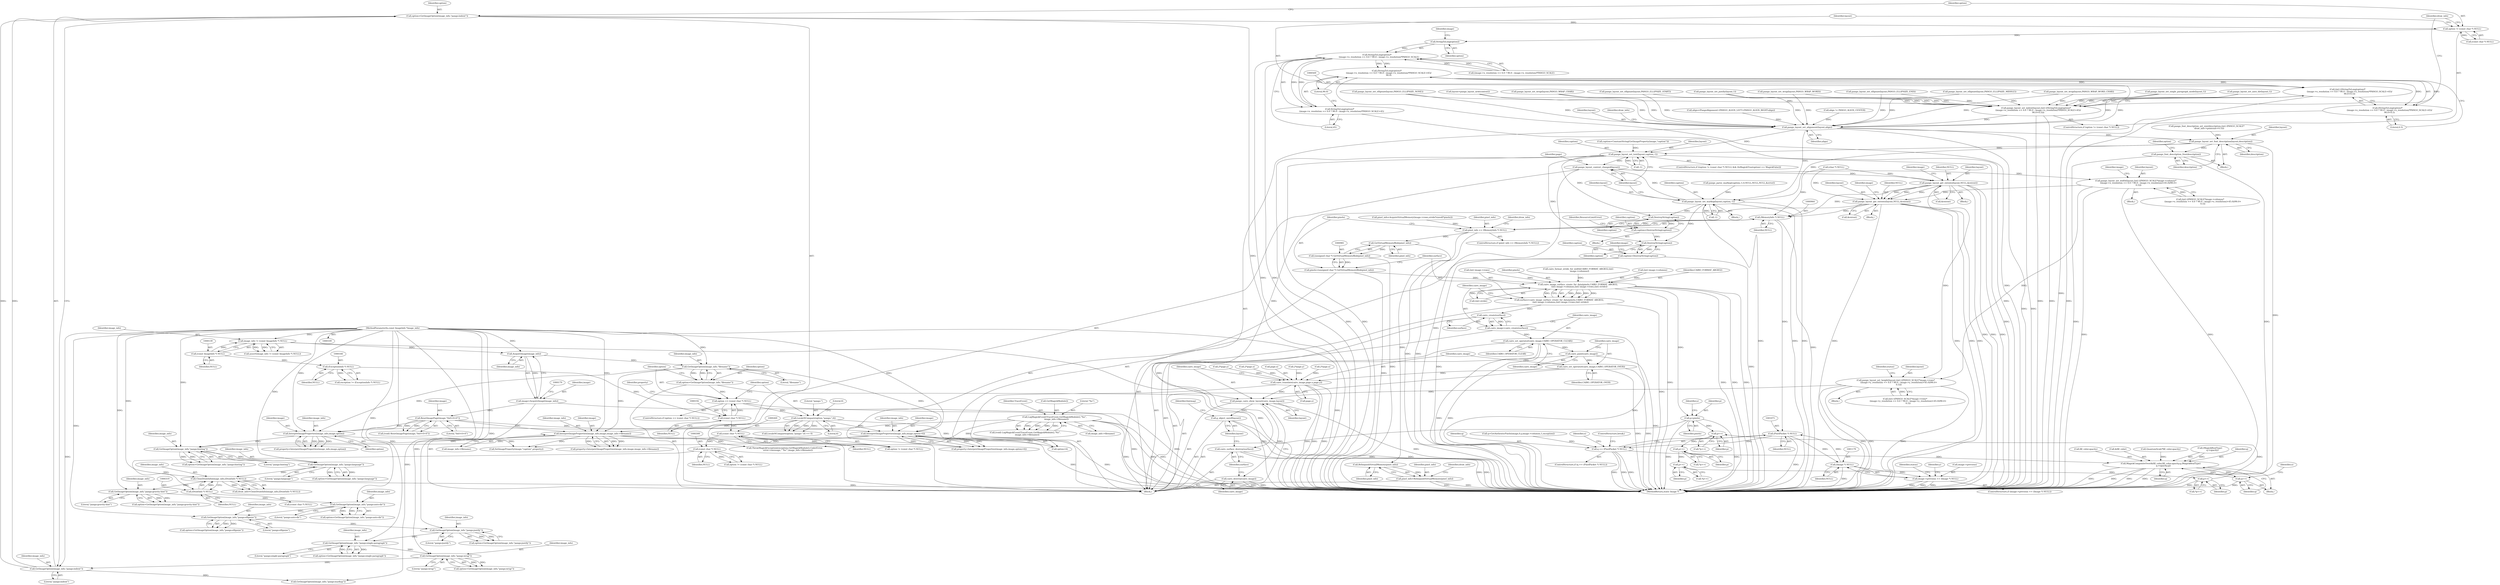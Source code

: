 digraph "0_ImageMagick_f6e9d0d9955e85bdd7540b251cd50d598dacc5e6_42@pointer" {
"1000555" [label="(Call,option=GetImageOption(image_info,\"pango:indent\"))"];
"1000557" [label="(Call,GetImageOption(image_info,\"pango:indent\"))"];
"1000518" [label="(Call,GetImageOption(image_info,\"pango:wrap\"))"];
"1000499" [label="(Call,GetImageOption(image_info,\"pango:single-paragraph\"))"];
"1000480" [label="(Call,GetImageOption(image_info,\"pango:justify\"))"];
"1000432" [label="(Call,GetImageOption(image_info,\"pango:ellipsize\"))"];
"1000418" [label="(Call,GetImageOption(image_info,\"pango:auto-dir\"))"];
"1000375" [label="(Call,GetImageOption(image_info,\"pango:gravity-hint\"))"];
"1000316" [label="(Call,CloneDrawInfo(image_info,(DrawInfo *) NULL))"];
"1000301" [label="(Call,GetImageOption(image_info,\"pango:language\"))"];
"1000262" [label="(Call,GetImageOption(image_info,\"pango:hinting\"))"];
"1000221" [label="(Call,InterpretImageProperties(image_info,image,option))"];
"1000185" [label="(Call,GetImageOption(image_info,\"filename\"))"];
"1000176" [label="(Call,AcquireImage(image_info))"];
"1000136" [label="(Call,image_info != (const ImageInfo *) NULL)"];
"1000110" [label="(MethodParameterIn,const ImageInfo *image_info)"];
"1000138" [label="(Call,(const ImageInfo *) NULL)"];
"1000180" [label="(Call,ResetImagePage(image,\"0x0+0+0\"))"];
"1000174" [label="(Call,image=AcquireImage(image_info))"];
"1000205" [label="(Call,LocaleNCompare(option,\"pango:\",6))"];
"1000189" [label="(Call,option == (const char *) NULL)"];
"1000183" [label="(Call,option=GetImageOption(image_info,\"filename\"))"];
"1000191" [label="(Call,(const char *) NULL)"];
"1000165" [label="(Call,(ExceptionInfo *) NULL)"];
"1000196" [label="(Call,InterpretImageProperties(image_info,image,image_info->filename))"];
"1000155" [label="(Call,LogMagickEvent(TraceEvent,GetMagickModule(),\"%s\",\n      image_info->filename))"];
"1000212" [label="(Call,InterpretImageProperties(image_info,image,option+6))"];
"1000318" [label="(Call,(DrawInfo *) NULL)"];
"1000307" [label="(Call,(const char *) NULL)"];
"1000268" [label="(Call,(const char *) NULL)"];
"1000561" [label="(Call,option != (const char *) NULL)"];
"1000574" [label="(Call,StringToLong(option))"];
"1000573" [label="(Call,StringToLong(option)*\n      (image->x_resolution == 0.0 ? 90.0 : image->x_resolution)*PANGO_SCALE)"];
"1000571" [label="(Call,(StringToLong(option)*\n      (image->x_resolution == 0.0 ? 90.0 : image->x_resolution)*PANGO_SCALE+45)/\n      90.0)"];
"1000568" [label="(Call,(int) ((StringToLong(option)*\n      (image->x_resolution == 0.0 ? 90.0 : image->x_resolution)*PANGO_SCALE+45)/\n      90.0+0.5))"];
"1000566" [label="(Call,pango_layout_set_indent(layout,(int) ((StringToLong(option)*\n      (image->x_resolution == 0.0 ? 90.0 : image->x_resolution)*PANGO_SCALE+45)/\n      90.0+0.5)))"];
"1000647" [label="(Call,pango_layout_set_alignment(layout,align))"];
"1000677" [label="(Call,pango_layout_set_font_description(layout,description))"];
"1000680" [label="(Call,pango_font_description_free(description))"];
"1000698" [label="(Call,pango_layout_set_text(layout,caption,-1))"];
"1000742" [label="(Call,pango_layout_context_changed(layout))"];
"1000777" [label="(Call,pango_layout_get_extents(layout,NULL,&extent))"];
"1000849" [label="(Call,pango_layout_get_extents(layout,NULL,&extent))"];
"1000963" [label="(Call,(MemoryInfo *) NULL)"];
"1000961" [label="(Call,pixel_info == (MemoryInfo *) NULL)"];
"1000982" [label="(Call,GetVirtualMemoryBlob(pixel_info))"];
"1000980" [label="(Call,(unsigned char *) GetVirtualMemoryBlob(pixel_info))"];
"1000978" [label="(Call,pixels=(unsigned char *) GetVirtualMemoryBlob(pixel_info))"];
"1000986" [label="(Call,cairo_image_surface_create_for_data(pixels,CAIRO_FORMAT_ARGB32,\n    (int) image->columns,(int) image->rows,(int) stride))"];
"1000984" [label="(Call,surface=cairo_image_surface_create_for_data(pixels,CAIRO_FORMAT_ARGB32,\n    (int) image->columns,(int) image->rows,(int) stride))"];
"1001004" [label="(Call,cairo_create(surface))"];
"1001002" [label="(Call,cairo_image=cairo_create(surface))"];
"1001006" [label="(Call,cairo_set_operator(cairo_image,CAIRO_OPERATOR_CLEAR))"];
"1001009" [label="(Call,cairo_paint(cairo_image))"];
"1001011" [label="(Call,cairo_set_operator(cairo_image,CAIRO_OPERATOR_OVER))"];
"1001014" [label="(Call,cairo_translate(cairo_image,page.x,page.y))"];
"1001022" [label="(Call,pango_cairo_show_layout(cairo_image,layout))"];
"1001025" [label="(Call,cairo_destroy(cairo_image))"];
"1001029" [label="(Call,g_object_unref(layout))"];
"1001027" [label="(Call,cairo_surface_destroy(surface))"];
"1001037" [label="(Call,p=pixels)"];
"1001095" [label="(Call,p++)"];
"1001103" [label="(Call,p++)"];
"1001111" [label="(Call,p++)"];
"1001121" [label="(Call,p++)"];
"1001200" [label="(Call,RelinquishVirtualMemory(pixel_info))"];
"1001198" [label="(Call,pixel_info=RelinquishVirtualMemory(pixel_info))"];
"1001070" [label="(Call,(PixelPacket *) NULL)"];
"1001068" [label="(Call,q == (PixelPacket *) NULL)"];
"1001151" [label="(Call,MagickCompositeOver(&fill_color,fill_color.opacity,q,(MagickRealType)\n        q->opacity,q))"];
"1001164" [label="(Call,q++)"];
"1001178" [label="(Call,(Image *) NULL)"];
"1001174" [label="(Call,image->previous == (Image *) NULL)"];
"1000888" [label="(Call,pango_layout_set_height(layout,(int) ((PANGO_SCALE*image->rows*\n         (image->y_resolution == 0.0 ? 90.0 : image->y_resolution)+45.0)/90.0+\n         0.5)))"];
"1000816" [label="(Call,pango_layout_set_width(layout,(int) ((PANGO_SCALE*image->columns*\n        (image->x_resolution == 0.0 ? 90.0 : image->x_resolution)+45.0)/90.0+\n        0.5)))"];
"1000973" [label="(Call,DestroyString(caption))"];
"1000971" [label="(Call,caption=DestroyString(caption))"];
"1001208" [label="(Call,DestroyString(caption))"];
"1001206" [label="(Call,caption=DestroyString(caption))"];
"1000737" [label="(Call,pango_layout_set_markup(layout,caption,-1))"];
"1000570" [label="(Call,(StringToLong(option)*\n      (image->x_resolution == 0.0 ? 90.0 : image->x_resolution)*PANGO_SCALE+45)/\n      90.0+0.5)"];
"1000572" [label="(Call,StringToLong(option)*\n      (image->x_resolution == 0.0 ? 90.0 : image->x_resolution)*PANGO_SCALE+45)"];
"1000481" [label="(Identifier,image_info)"];
"1000303" [label="(Literal,\"pango:language\")"];
"1001042" [label="(Identifier,y)"];
"1000513" [label="(Call,pango_layout_set_single_paragraph_mode(layout,1))"];
"1001151" [label="(Call,MagickCompositeOver(&fill_color,fill_color.opacity,q,(MagickRealType)\n        q->opacity,q))"];
"1000679" [label="(Identifier,description)"];
"1000986" [label="(Call,cairo_image_surface_create_for_data(pixels,CAIRO_FORMAT_ARGB32,\n    (int) image->columns,(int) image->rows,(int) stride))"];
"1000219" [label="(Call,property=InterpretImageProperties(image_info,image,option))"];
"1000195" [label="(Identifier,property)"];
"1000978" [label="(Call,pixels=(unsigned char *) GetVirtualMemoryBlob(pixel_info))"];
"1000305" [label="(Call,option != (const char *) NULL)"];
"1000988" [label="(Identifier,CAIRO_FORMAT_ARGB32)"];
"1001011" [label="(Call,cairo_set_operator(cairo_image,CAIRO_OPERATOR_OVER))"];
"1000653" [label="(Identifier,draw_info)"];
"1000420" [label="(Literal,\"pango:auto-dir\")"];
"1000811" [label="(Call,2*page.x)"];
"1001201" [label="(Identifier,pixel_info)"];
"1000191" [label="(Call,(const char *) NULL)"];
"1000433" [label="(Identifier,image_info)"];
"1000816" [label="(Call,pango_layout_set_width(layout,(int) ((PANGO_SCALE*image->columns*\n        (image->x_resolution == 0.0 ? 90.0 : image->x_resolution)+45.0)/90.0+\n        0.5)))"];
"1001206" [label="(Call,caption=DestroyString(caption))"];
"1000759" [label="(Call,(char *) NULL)"];
"1000971" [label="(Call,caption=DestroyString(caption))"];
"1000448" [label="(Call,pango_layout_set_ellipsize(layout,PANGO_ELLIPSIZE_END))"];
"1001052" [label="(Identifier,y)"];
"1000222" [label="(Identifier,image_info)"];
"1000960" [label="(ControlStructure,if (pixel_info == (MemoryInfo *) NULL))"];
"1000432" [label="(Call,GetImageOption(image_info,\"pango:ellipsize\"))"];
"1000187" [label="(Literal,\"filename\")"];
"1000466" [label="(Call,pango_layout_set_ellipsize(layout,PANGO_ELLIPSIZE_NONE))"];
"1000572" [label="(Call,StringToLong(option)*\n      (image->x_resolution == 0.0 ? 90.0 : image->x_resolution)*PANGO_SCALE+45)"];
"1001004" [label="(Call,cairo_create(surface))"];
"1000976" [label="(Identifier,ResourceLimitError)"];
"1001068" [label="(Call,q == (PixelPacket *) NULL)"];
"1001070" [label="(Call,(PixelPacket *) NULL)"];
"1001076" [label="(Identifier,x)"];
"1000135" [label="(Call,assert(image_info != (const ImageInfo *) NULL))"];
"1000480" [label="(Call,GetImageOption(image_info,\"pango:justify\"))"];
"1000478" [label="(Call,option=GetImageOption(image_info,\"pango:justify\"))"];
"1000214" [label="(Identifier,image)"];
"1000457" [label="(Call,pango_layout_set_ellipsize(layout,PANGO_ELLIPSIZE_MIDDLE))"];
"1000784" [label="(Identifier,image)"];
"1000982" [label="(Call,GetVirtualMemoryBlob(pixel_info))"];
"1000980" [label="(Call,(unsigned char *) GetVirtualMemoryBlob(pixel_info))"];
"1000270" [label="(Identifier,NULL)"];
"1001200" [label="(Call,RelinquishVirtualMemory(pixel_info))"];
"1000974" [label="(Identifier,caption)"];
"1000713" [label="(Call,pango_parse_markup(caption,-1,0,NULL,NULL,NULL,&error))"];
"1000558" [label="(Identifier,image_info)"];
"1000155" [label="(Call,LogMagickEvent(TraceEvent,GetMagickModule(),\"%s\",\n      image_info->filename))"];
"1000588" [label="(Literal,45)"];
"1000776" [label="(Block,)"];
"1000845" [label="(Identifier,image)"];
"1000176" [label="(Call,AcquireImage(image_info))"];
"1000314" [label="(Call,draw_info=CloneDrawInfo(image_info,(DrawInfo *) NULL))"];
"1000190" [label="(Identifier,option)"];
"1000984" [label="(Call,surface=cairo_image_surface_create_for_data(pixels,CAIRO_FORMAT_ARGB32,\n    (int) image->columns,(int) image->rows,(int) stride))"];
"1001025" [label="(Call,cairo_destroy(cairo_image))"];
"1000738" [label="(Identifier,layout)"];
"1000746" [label="(Identifier,page)"];
"1000140" [label="(Identifier,NULL)"];
"1000658" [label="(Block,)"];
"1001213" [label="(MethodReturn,static Image *)"];
"1001008" [label="(Identifier,CAIRO_OPERATOR_CLEAR)"];
"1000638" [label="(Call,align=(PangoAlignment) (PANGO_ALIGN_LEFT+PANGO_ALIGN_RIGHT-align))"];
"1000563" [label="(Call,(const char *) NULL)"];
"1000567" [label="(Identifier,layout)"];
"1000318" [label="(Call,(DrawInfo *) NULL)"];
"1000883" [label="(Call,2*page.y)"];
"1001207" [label="(Identifier,caption)"];
"1000962" [label="(Identifier,pixel_info)"];
"1000268" [label="(Call,(const char *) NULL)"];
"1000377" [label="(Literal,\"pango:gravity-hint\")"];
"1000593" [label="(Identifier,draw_info)"];
"1000534" [label="(Call,pango_layout_set_wrap(layout,PANGO_WRAP_CHAR))"];
"1000516" [label="(Call,option=GetImageOption(image_info,\"pango:wrap\"))"];
"1001180" [label="(Identifier,NULL)"];
"1000189" [label="(Call,option == (const char *) NULL)"];
"1000307" [label="(Call,(const char *) NULL)"];
"1000850" [label="(Identifier,layout)"];
"1000494" [label="(Call,pango_layout_set_justify(layout,1))"];
"1000994" [label="(Call,(int) image->rows)"];
"1001010" [label="(Identifier,cairo_image)"];
"1001030" [label="(Identifier,layout)"];
"1000687" [label="(ControlStructure,if ((option != (const char *) NULL) && (IsMagickTrue(option) == MagickFalse)))"];
"1000518" [label="(Call,GetImageOption(image_info,\"pango:wrap\"))"];
"1000419" [label="(Identifier,image_info)"];
"1000678" [label="(Identifier,layout)"];
"1000427" [label="(Call,pango_layout_set_auto_dir(layout,1))"];
"1000852" [label="(Call,&extent)"];
"1000198" [label="(Identifier,image)"];
"1001013" [label="(Identifier,CAIRO_OPERATOR_OVER)"];
"1000968" [label="(Identifier,draw_info)"];
"1000186" [label="(Identifier,image_info)"];
"1000197" [label="(Identifier,image_info)"];
"1000698" [label="(Call,pango_layout_set_text(layout,caption,-1))"];
"1001094" [label="(Call,*p++)"];
"1001175" [label="(Call,image->previous)"];
"1001002" [label="(Call,cairo_image=cairo_create(surface))"];
"1001073" [label="(ControlStructure,break;)"];
"1000561" [label="(Call,option != (const char *) NULL)"];
"1000182" [label="(Literal,\"0x0+0+0\")"];
"1000224" [label="(Identifier,option)"];
"1000156" [label="(Identifier,TraceEvent)"];
"1001026" [label="(Identifier,cairo_image)"];
"1000180" [label="(Call,ResetImagePage(image,\"0x0+0+0\"))"];
"1000573" [label="(Call,StringToLong(option)*\n      (image->x_resolution == 0.0 ? 90.0 : image->x_resolution)*PANGO_SCALE)"];
"1000316" [label="(Call,CloneDrawInfo(image_info,(DrawInfo *) NULL))"];
"1000212" [label="(Call,InterpretImageProperties(image_info,image,option+6))"];
"1000165" [label="(Call,(ExceptionInfo *) NULL)"];
"1000260" [label="(Call,option=GetImageOption(image_info,\"pango:hinting\"))"];
"1000737" [label="(Call,pango_layout_set_markup(layout,caption,-1))"];
"1001152" [label="(Call,&fill_color)"];
"1001037" [label="(Call,p=pixels)"];
"1000699" [label="(Identifier,layout)"];
"1000562" [label="(Identifier,option)"];
"1000416" [label="(Call,option=GetImageOption(image_info,\"pango:auto-dir\"))"];
"1000965" [label="(Identifier,NULL)"];
"1001005" [label="(Identifier,surface)"];
"1001203" [label="(Identifier,draw_info)"];
"1001087" [label="(Block,)"];
"1000194" [label="(Call,property=InterpretImageProperties(image_info,image,image_info->filename))"];
"1001029" [label="(Call,g_object_unref(layout))"];
"1001173" [label="(ControlStructure,if (image->previous == (Image *) NULL))"];
"1000430" [label="(Call,option=GetImageOption(image_info,\"pango:ellipsize\"))"];
"1000215" [label="(Call,option+6)"];
"1000575" [label="(Identifier,option)"];
"1000987" [label="(Identifier,pixels)"];
"1000543" [label="(Call,pango_layout_set_wrap(layout,PANGO_WRAP_WORD))"];
"1000999" [label="(Call,(int) stride)"];
"1001015" [label="(Identifier,cairo_image)"];
"1000559" [label="(Literal,\"pango:indent\")"];
"1000779" [label="(Identifier,NULL)"];
"1000137" [label="(Identifier,image_info)"];
"1000159" [label="(Call,image_info->filename)"];
"1000590" [label="(Literal,0.5)"];
"1000630" [label="(Call,align != PANGO_ALIGN_CENTER)"];
"1000684" [label="(Call,GetImageOption(image_info,\"pango:markup\"))"];
"1000849" [label="(Call,pango_layout_get_extents(layout,NULL,&extent))"];
"1000649" [label="(Identifier,align)"];
"1001014" [label="(Call,cairo_translate(cairo_image,page.x,page.y))"];
"1001096" [label="(Identifier,p)"];
"1000890" [label="(Call,(int) ((PANGO_SCALE*image->rows*\n         (image->y_resolution == 0.0 ? 90.0 : image->y_resolution)+45.0)/90.0+\n         0.5))"];
"1000412" [label="(Call,layout=pango_layout_new(context))"];
"1001016" [label="(Call,page.x)"];
"1000175" [label="(Identifier,image)"];
"1000872" [label="(Call,2*page.y)"];
"1000680" [label="(Call,pango_font_description_free(description))"];
"1001127" [label="(Call,QuantumScale*fill_color.opacity)"];
"1000817" [label="(Identifier,layout)"];
"1000818" [label="(Call,(int) ((PANGO_SCALE*image->columns*\n        (image->x_resolution == 0.0 ? 90.0 : image->x_resolution)+45.0)/90.0+\n        0.5))"];
"1000381" [label="(Call,(const char *) NULL)"];
"1000262" [label="(Call,GetImageOption(image_info,\"pango:hinting\"))"];
"1000973" [label="(Call,DestroyString(caption))"];
"1001121" [label="(Call,p++)"];
"1000177" [label="(Identifier,image_info)"];
"1000205" [label="(Call,LocaleNCompare(option,\"pango:\",6))"];
"1000647" [label="(Call,pango_layout_set_alignment(layout,align))"];
"1000302" [label="(Identifier,image_info)"];
"1000320" [label="(Identifier,NULL)"];
"1000726" [label="(Call,ThrowMagickException(exception,GetMagickModule(),CoderError,\n          error->message,\"`%s'\",image_info->filename))"];
"1000700" [label="(Identifier,caption)"];
"1001007" [label="(Identifier,cairo_image)"];
"1000556" [label="(Identifier,option)"];
"1001212" [label="(Identifier,image)"];
"1000157" [label="(Call,GetMagickModule())"];
"1000856" [label="(Identifier,image)"];
"1000778" [label="(Identifier,layout)"];
"1000942" [label="(Call,cairo_format_stride_for_width(CAIRO_FORMAT_ARGB32,(int)\n    image->columns))"];
"1001111" [label="(Call,p++)"];
"1000568" [label="(Call,(int) ((StringToLong(option)*\n      (image->x_resolution == 0.0 ? 90.0 : image->x_resolution)*PANGO_SCALE+45)/\n      90.0+0.5))"];
"1000806" [label="(Block,)"];
"1000888" [label="(Call,pango_layout_set_height(layout,(int) ((PANGO_SCALE*image->rows*\n         (image->y_resolution == 0.0 ? 90.0 : image->y_resolution)+45.0)/90.0+\n         0.5)))"];
"1001122" [label="(Identifier,p)"];
"1000227" [label="(Call,SetImageProperty(image,\"caption\",property))"];
"1001072" [label="(Identifier,NULL)"];
"1000209" [label="(Literal,0)"];
"1000196" [label="(Call,InterpretImageProperties(image_info,image,image_info->filename))"];
"1000497" [label="(Call,option=GetImageOption(image_info,\"pango:single-paragraph\"))"];
"1000204" [label="(Call,LocaleNCompare(option,\"pango:\",6) == 0)"];
"1000520" [label="(Literal,\"pango:wrap\")"];
"1000174" [label="(Call,image=AcquireImage(image_info))"];
"1001019" [label="(Call,page.y)"];
"1000983" [label="(Identifier,pixel_info)"];
"1000206" [label="(Identifier,option)"];
"1001120" [label="(Call,*p++)"];
"1000780" [label="(Call,&extent)"];
"1001209" [label="(Identifier,caption)"];
"1000375" [label="(Call,GetImageOption(image_info,\"pango:gravity-hint\"))"];
"1001104" [label="(Identifier,p)"];
"1000188" [label="(ControlStructure,if (option == (const char *) NULL))"];
"1000777" [label="(Call,pango_layout_get_extents(layout,NULL,&extent))"];
"1000743" [label="(Identifier,layout)"];
"1000184" [label="(Identifier,option)"];
"1001009" [label="(Call,cairo_paint(cairo_image))"];
"1000110" [label="(MethodParameterIn,const ImageInfo *image_info)"];
"1000989" [label="(Call,(int) image->columns)"];
"1000501" [label="(Literal,\"pango:single-paragraph\")"];
"1001012" [label="(Identifier,cairo_image)"];
"1000167" [label="(Identifier,NULL)"];
"1000800" [label="(Call,2*page.x)"];
"1001032" [label="(Identifier,fontmap)"];
"1000555" [label="(Call,option=GetImageOption(image_info,\"pango:indent\"))"];
"1000979" [label="(Identifier,pixels)"];
"1000961" [label="(Call,pixel_info == (MemoryInfo *) NULL)"];
"1001165" [label="(Identifier,q)"];
"1001183" [label="(Identifier,status)"];
"1001158" [label="(Call,(MagickRealType)\n        q->opacity)"];
"1000223" [label="(Identifier,image)"];
"1000878" [label="(Block,)"];
"1000158" [label="(Literal,\"%s\")"];
"1000985" [label="(Identifier,surface)"];
"1001069" [label="(Identifier,q)"];
"1000210" [label="(Call,property=InterpretImageProperties(image_info,image,option+6))"];
"1000434" [label="(Literal,\"pango:ellipsize\")"];
"1000571" [label="(Call,(StringToLong(option)*\n      (image->x_resolution == 0.0 ? 90.0 : image->x_resolution)*PANGO_SCALE+45)/\n      90.0)"];
"1000235" [label="(Call,caption=ConstantString(GetImageProperty(image,\"caption\")))"];
"1000566" [label="(Call,pango_layout_set_indent(layout,(int) ((StringToLong(option)*\n      (image->x_resolution == 0.0 ? 90.0 : image->x_resolution)*PANGO_SCALE+45)/\n      90.0+0.5)))"];
"1001095" [label="(Call,p++)"];
"1000966" [label="(Block,)"];
"1000740" [label="(Call,-1)"];
"1000199" [label="(Call,image_info->filename)"];
"1001023" [label="(Identifier,cairo_image)"];
"1001067" [label="(ControlStructure,if (q == (PixelPacket *) NULL))"];
"1000373" [label="(Call,option=GetImageOption(image_info,\"pango:gravity-hint\"))"];
"1000309" [label="(Identifier,NULL)"];
"1000570" [label="(Call,(StringToLong(option)*\n      (image->x_resolution == 0.0 ? 90.0 : image->x_resolution)*PANGO_SCALE+45)/\n      90.0+0.5)"];
"1000589" [label="(Literal,90.0)"];
"1001163" [label="(Identifier,q)"];
"1001006" [label="(Call,cairo_set_operator(cairo_image,CAIRO_OPERATOR_CLEAR))"];
"1000580" [label="(Identifier,image)"];
"1001102" [label="(Call,*p++)"];
"1001003" [label="(Identifier,cairo_image)"];
"1000557" [label="(Call,GetImageOption(image_info,\"pango:indent\"))"];
"1001164" [label="(Call,q++)"];
"1001174" [label="(Call,image->previous == (Image *) NULL)"];
"1000418" [label="(Call,GetImageOption(image_info,\"pango:auto-dir\"))"];
"1001056" [label="(Call,q=GetAuthenticPixels(image,0,y,image->columns,1,exception))"];
"1000475" [label="(Call,pango_layout_set_ellipsize(layout,PANGO_ELLIPSIZE_START))"];
"1000112" [label="(Block,)"];
"1000263" [label="(Identifier,image_info)"];
"1000178" [label="(Call,(void) ResetImagePage(image,\"0x0+0+0\"))"];
"1000376" [label="(Identifier,image_info)"];
"1000519" [label="(Identifier,image_info)"];
"1001157" [label="(Identifier,q)"];
"1000207" [label="(Literal,\"pango:\")"];
"1001110" [label="(Call,*p++)"];
"1000299" [label="(Call,option=GetImageOption(image_info,\"pango:language\"))"];
"1000136" [label="(Call,image_info != (const ImageInfo *) NULL)"];
"1000163" [label="(Call,exception != (ExceptionInfo *) NULL)"];
"1000739" [label="(Identifier,caption)"];
"1001208" [label="(Call,DestroyString(caption))"];
"1000266" [label="(Call,option != (const char *) NULL)"];
"1001086" [label="(Identifier,x)"];
"1000317" [label="(Identifier,image_info)"];
"1001199" [label="(Identifier,pixel_info)"];
"1000560" [label="(ControlStructure,if (option != (const char *) NULL))"];
"1000677" [label="(Call,pango_layout_set_font_description(layout,description))"];
"1000221" [label="(Call,InterpretImageProperties(image_info,image,option))"];
"1000208" [label="(Literal,6)"];
"1000153" [label="(Call,(void) LogMagickEvent(TraceEvent,GetMagickModule(),\"%s\",\n      image_info->filename))"];
"1000500" [label="(Identifier,image_info)"];
"1000552" [label="(Call,pango_layout_set_wrap(layout,PANGO_WRAP_WORD_CHAR))"];
"1000681" [label="(Identifier,description)"];
"1000949" [label="(Call,pixel_info=AcquireVirtualMemory(image->rows,stride*sizeof(*pixels)))"];
"1000848" [label="(Block,)"];
"1000301" [label="(Call,GetImageOption(image_info,\"pango:language\"))"];
"1000574" [label="(Call,StringToLong(option))"];
"1000704" [label="(Block,)"];
"1001022" [label="(Call,pango_cairo_show_layout(cairo_image,layout))"];
"1000972" [label="(Identifier,caption)"];
"1000183" [label="(Call,option=GetImageOption(image_info,\"filename\"))"];
"1000648" [label="(Identifier,layout)"];
"1001154" [label="(Call,fill_color.opacity)"];
"1001178" [label="(Call,(Image *) NULL)"];
"1000889" [label="(Identifier,layout)"];
"1000683" [label="(Identifier,option)"];
"1000213" [label="(Identifier,image_info)"];
"1000181" [label="(Identifier,image)"];
"1000666" [label="(Call,pango_font_description_set_size(description,(int) (PANGO_SCALE*\n        draw_info->pointsize+0.5)))"];
"1000742" [label="(Call,pango_layout_context_changed(layout))"];
"1001028" [label="(Identifier,surface)"];
"1001198" [label="(Call,pixel_info=RelinquishVirtualMemory(pixel_info))"];
"1000851" [label="(Identifier,NULL)"];
"1001112" [label="(Identifier,p)"];
"1000482" [label="(Literal,\"pango:justify\")"];
"1000185" [label="(Call,GetImageOption(image_info,\"filename\"))"];
"1000701" [label="(Call,-1)"];
"1001038" [label="(Identifier,p)"];
"1000264" [label="(Literal,\"pango:hinting\")"];
"1000138" [label="(Call,(const ImageInfo *) NULL)"];
"1001039" [label="(Identifier,pixels)"];
"1000915" [label="(Identifier,status)"];
"1001024" [label="(Identifier,layout)"];
"1000576" [label="(Call,(image->x_resolution == 0.0 ? 90.0 : image->x_resolution)*PANGO_SCALE)"];
"1000499" [label="(Call,GetImageOption(image_info,\"pango:single-paragraph\"))"];
"1001103" [label="(Call,p++)"];
"1000963" [label="(Call,(MemoryInfo *) NULL)"];
"1001027" [label="(Call,cairo_surface_destroy(surface))"];
"1000193" [label="(Identifier,NULL)"];
"1000555" -> "1000112"  [label="AST: "];
"1000555" -> "1000557"  [label="CFG: "];
"1000556" -> "1000555"  [label="AST: "];
"1000557" -> "1000555"  [label="AST: "];
"1000562" -> "1000555"  [label="CFG: "];
"1000555" -> "1001213"  [label="DDG: "];
"1000557" -> "1000555"  [label="DDG: "];
"1000557" -> "1000555"  [label="DDG: "];
"1000555" -> "1000561"  [label="DDG: "];
"1000557" -> "1000559"  [label="CFG: "];
"1000558" -> "1000557"  [label="AST: "];
"1000559" -> "1000557"  [label="AST: "];
"1000518" -> "1000557"  [label="DDG: "];
"1000110" -> "1000557"  [label="DDG: "];
"1000557" -> "1000684"  [label="DDG: "];
"1000518" -> "1000516"  [label="AST: "];
"1000518" -> "1000520"  [label="CFG: "];
"1000519" -> "1000518"  [label="AST: "];
"1000520" -> "1000518"  [label="AST: "];
"1000516" -> "1000518"  [label="CFG: "];
"1000518" -> "1000516"  [label="DDG: "];
"1000518" -> "1000516"  [label="DDG: "];
"1000499" -> "1000518"  [label="DDG: "];
"1000110" -> "1000518"  [label="DDG: "];
"1000499" -> "1000497"  [label="AST: "];
"1000499" -> "1000501"  [label="CFG: "];
"1000500" -> "1000499"  [label="AST: "];
"1000501" -> "1000499"  [label="AST: "];
"1000497" -> "1000499"  [label="CFG: "];
"1000499" -> "1000497"  [label="DDG: "];
"1000499" -> "1000497"  [label="DDG: "];
"1000480" -> "1000499"  [label="DDG: "];
"1000110" -> "1000499"  [label="DDG: "];
"1000480" -> "1000478"  [label="AST: "];
"1000480" -> "1000482"  [label="CFG: "];
"1000481" -> "1000480"  [label="AST: "];
"1000482" -> "1000480"  [label="AST: "];
"1000478" -> "1000480"  [label="CFG: "];
"1000480" -> "1000478"  [label="DDG: "];
"1000480" -> "1000478"  [label="DDG: "];
"1000432" -> "1000480"  [label="DDG: "];
"1000110" -> "1000480"  [label="DDG: "];
"1000432" -> "1000430"  [label="AST: "];
"1000432" -> "1000434"  [label="CFG: "];
"1000433" -> "1000432"  [label="AST: "];
"1000434" -> "1000432"  [label="AST: "];
"1000430" -> "1000432"  [label="CFG: "];
"1000432" -> "1000430"  [label="DDG: "];
"1000432" -> "1000430"  [label="DDG: "];
"1000418" -> "1000432"  [label="DDG: "];
"1000110" -> "1000432"  [label="DDG: "];
"1000418" -> "1000416"  [label="AST: "];
"1000418" -> "1000420"  [label="CFG: "];
"1000419" -> "1000418"  [label="AST: "];
"1000420" -> "1000418"  [label="AST: "];
"1000416" -> "1000418"  [label="CFG: "];
"1000418" -> "1000416"  [label="DDG: "];
"1000418" -> "1000416"  [label="DDG: "];
"1000375" -> "1000418"  [label="DDG: "];
"1000110" -> "1000418"  [label="DDG: "];
"1000375" -> "1000373"  [label="AST: "];
"1000375" -> "1000377"  [label="CFG: "];
"1000376" -> "1000375"  [label="AST: "];
"1000377" -> "1000375"  [label="AST: "];
"1000373" -> "1000375"  [label="CFG: "];
"1000375" -> "1000373"  [label="DDG: "];
"1000375" -> "1000373"  [label="DDG: "];
"1000316" -> "1000375"  [label="DDG: "];
"1000110" -> "1000375"  [label="DDG: "];
"1000316" -> "1000314"  [label="AST: "];
"1000316" -> "1000318"  [label="CFG: "];
"1000317" -> "1000316"  [label="AST: "];
"1000318" -> "1000316"  [label="AST: "];
"1000314" -> "1000316"  [label="CFG: "];
"1000316" -> "1001213"  [label="DDG: "];
"1000316" -> "1000314"  [label="DDG: "];
"1000316" -> "1000314"  [label="DDG: "];
"1000301" -> "1000316"  [label="DDG: "];
"1000110" -> "1000316"  [label="DDG: "];
"1000318" -> "1000316"  [label="DDG: "];
"1000301" -> "1000299"  [label="AST: "];
"1000301" -> "1000303"  [label="CFG: "];
"1000302" -> "1000301"  [label="AST: "];
"1000303" -> "1000301"  [label="AST: "];
"1000299" -> "1000301"  [label="CFG: "];
"1000301" -> "1000299"  [label="DDG: "];
"1000301" -> "1000299"  [label="DDG: "];
"1000262" -> "1000301"  [label="DDG: "];
"1000110" -> "1000301"  [label="DDG: "];
"1000262" -> "1000260"  [label="AST: "];
"1000262" -> "1000264"  [label="CFG: "];
"1000263" -> "1000262"  [label="AST: "];
"1000264" -> "1000262"  [label="AST: "];
"1000260" -> "1000262"  [label="CFG: "];
"1000262" -> "1000260"  [label="DDG: "];
"1000262" -> "1000260"  [label="DDG: "];
"1000221" -> "1000262"  [label="DDG: "];
"1000196" -> "1000262"  [label="DDG: "];
"1000212" -> "1000262"  [label="DDG: "];
"1000110" -> "1000262"  [label="DDG: "];
"1000221" -> "1000219"  [label="AST: "];
"1000221" -> "1000224"  [label="CFG: "];
"1000222" -> "1000221"  [label="AST: "];
"1000223" -> "1000221"  [label="AST: "];
"1000224" -> "1000221"  [label="AST: "];
"1000219" -> "1000221"  [label="CFG: "];
"1000221" -> "1000219"  [label="DDG: "];
"1000221" -> "1000219"  [label="DDG: "];
"1000221" -> "1000219"  [label="DDG: "];
"1000185" -> "1000221"  [label="DDG: "];
"1000110" -> "1000221"  [label="DDG: "];
"1000180" -> "1000221"  [label="DDG: "];
"1000205" -> "1000221"  [label="DDG: "];
"1000221" -> "1000227"  [label="DDG: "];
"1000185" -> "1000183"  [label="AST: "];
"1000185" -> "1000187"  [label="CFG: "];
"1000186" -> "1000185"  [label="AST: "];
"1000187" -> "1000185"  [label="AST: "];
"1000183" -> "1000185"  [label="CFG: "];
"1000185" -> "1000183"  [label="DDG: "];
"1000185" -> "1000183"  [label="DDG: "];
"1000176" -> "1000185"  [label="DDG: "];
"1000110" -> "1000185"  [label="DDG: "];
"1000185" -> "1000196"  [label="DDG: "];
"1000185" -> "1000212"  [label="DDG: "];
"1000176" -> "1000174"  [label="AST: "];
"1000176" -> "1000177"  [label="CFG: "];
"1000177" -> "1000176"  [label="AST: "];
"1000174" -> "1000176"  [label="CFG: "];
"1000176" -> "1000174"  [label="DDG: "];
"1000136" -> "1000176"  [label="DDG: "];
"1000110" -> "1000176"  [label="DDG: "];
"1000136" -> "1000135"  [label="AST: "];
"1000136" -> "1000138"  [label="CFG: "];
"1000137" -> "1000136"  [label="AST: "];
"1000138" -> "1000136"  [label="AST: "];
"1000135" -> "1000136"  [label="CFG: "];
"1000136" -> "1001213"  [label="DDG: "];
"1000136" -> "1000135"  [label="DDG: "];
"1000136" -> "1000135"  [label="DDG: "];
"1000110" -> "1000136"  [label="DDG: "];
"1000138" -> "1000136"  [label="DDG: "];
"1000110" -> "1000109"  [label="AST: "];
"1000110" -> "1001213"  [label="DDG: "];
"1000110" -> "1000196"  [label="DDG: "];
"1000110" -> "1000212"  [label="DDG: "];
"1000110" -> "1000684"  [label="DDG: "];
"1000138" -> "1000140"  [label="CFG: "];
"1000139" -> "1000138"  [label="AST: "];
"1000140" -> "1000138"  [label="AST: "];
"1000138" -> "1000165"  [label="DDG: "];
"1000180" -> "1000178"  [label="AST: "];
"1000180" -> "1000182"  [label="CFG: "];
"1000181" -> "1000180"  [label="AST: "];
"1000182" -> "1000180"  [label="AST: "];
"1000178" -> "1000180"  [label="CFG: "];
"1000180" -> "1000178"  [label="DDG: "];
"1000180" -> "1000178"  [label="DDG: "];
"1000174" -> "1000180"  [label="DDG: "];
"1000180" -> "1000196"  [label="DDG: "];
"1000180" -> "1000212"  [label="DDG: "];
"1000174" -> "1000112"  [label="AST: "];
"1000175" -> "1000174"  [label="AST: "];
"1000179" -> "1000174"  [label="CFG: "];
"1000174" -> "1001213"  [label="DDG: "];
"1000205" -> "1000204"  [label="AST: "];
"1000205" -> "1000208"  [label="CFG: "];
"1000206" -> "1000205"  [label="AST: "];
"1000207" -> "1000205"  [label="AST: "];
"1000208" -> "1000205"  [label="AST: "];
"1000209" -> "1000205"  [label="CFG: "];
"1000205" -> "1000204"  [label="DDG: "];
"1000205" -> "1000204"  [label="DDG: "];
"1000205" -> "1000204"  [label="DDG: "];
"1000189" -> "1000205"  [label="DDG: "];
"1000205" -> "1000212"  [label="DDG: "];
"1000205" -> "1000215"  [label="DDG: "];
"1000189" -> "1000188"  [label="AST: "];
"1000189" -> "1000191"  [label="CFG: "];
"1000190" -> "1000189"  [label="AST: "];
"1000191" -> "1000189"  [label="AST: "];
"1000195" -> "1000189"  [label="CFG: "];
"1000206" -> "1000189"  [label="CFG: "];
"1000189" -> "1001213"  [label="DDG: "];
"1000183" -> "1000189"  [label="DDG: "];
"1000191" -> "1000189"  [label="DDG: "];
"1000183" -> "1000112"  [label="AST: "];
"1000184" -> "1000183"  [label="AST: "];
"1000190" -> "1000183"  [label="CFG: "];
"1000183" -> "1001213"  [label="DDG: "];
"1000191" -> "1000193"  [label="CFG: "];
"1000192" -> "1000191"  [label="AST: "];
"1000193" -> "1000191"  [label="AST: "];
"1000165" -> "1000191"  [label="DDG: "];
"1000191" -> "1000268"  [label="DDG: "];
"1000165" -> "1000163"  [label="AST: "];
"1000165" -> "1000167"  [label="CFG: "];
"1000166" -> "1000165"  [label="AST: "];
"1000167" -> "1000165"  [label="AST: "];
"1000163" -> "1000165"  [label="CFG: "];
"1000165" -> "1000163"  [label="DDG: "];
"1000196" -> "1000194"  [label="AST: "];
"1000196" -> "1000199"  [label="CFG: "];
"1000197" -> "1000196"  [label="AST: "];
"1000198" -> "1000196"  [label="AST: "];
"1000199" -> "1000196"  [label="AST: "];
"1000194" -> "1000196"  [label="CFG: "];
"1000196" -> "1001213"  [label="DDG: "];
"1000196" -> "1000194"  [label="DDG: "];
"1000196" -> "1000194"  [label="DDG: "];
"1000196" -> "1000194"  [label="DDG: "];
"1000155" -> "1000196"  [label="DDG: "];
"1000196" -> "1000227"  [label="DDG: "];
"1000196" -> "1000726"  [label="DDG: "];
"1000155" -> "1000153"  [label="AST: "];
"1000155" -> "1000159"  [label="CFG: "];
"1000156" -> "1000155"  [label="AST: "];
"1000157" -> "1000155"  [label="AST: "];
"1000158" -> "1000155"  [label="AST: "];
"1000159" -> "1000155"  [label="AST: "];
"1000153" -> "1000155"  [label="CFG: "];
"1000155" -> "1001213"  [label="DDG: "];
"1000155" -> "1001213"  [label="DDG: "];
"1000155" -> "1001213"  [label="DDG: "];
"1000155" -> "1000153"  [label="DDG: "];
"1000155" -> "1000153"  [label="DDG: "];
"1000155" -> "1000153"  [label="DDG: "];
"1000155" -> "1000153"  [label="DDG: "];
"1000155" -> "1000726"  [label="DDG: "];
"1000212" -> "1000210"  [label="AST: "];
"1000212" -> "1000215"  [label="CFG: "];
"1000213" -> "1000212"  [label="AST: "];
"1000214" -> "1000212"  [label="AST: "];
"1000215" -> "1000212"  [label="AST: "];
"1000210" -> "1000212"  [label="CFG: "];
"1000212" -> "1001213"  [label="DDG: "];
"1000212" -> "1000210"  [label="DDG: "];
"1000212" -> "1000210"  [label="DDG: "];
"1000212" -> "1000210"  [label="DDG: "];
"1000212" -> "1000227"  [label="DDG: "];
"1000318" -> "1000320"  [label="CFG: "];
"1000319" -> "1000318"  [label="AST: "];
"1000320" -> "1000318"  [label="AST: "];
"1000307" -> "1000318"  [label="DDG: "];
"1000318" -> "1000381"  [label="DDG: "];
"1000307" -> "1000305"  [label="AST: "];
"1000307" -> "1000309"  [label="CFG: "];
"1000308" -> "1000307"  [label="AST: "];
"1000309" -> "1000307"  [label="AST: "];
"1000305" -> "1000307"  [label="CFG: "];
"1000307" -> "1000305"  [label="DDG: "];
"1000268" -> "1000307"  [label="DDG: "];
"1000268" -> "1000266"  [label="AST: "];
"1000268" -> "1000270"  [label="CFG: "];
"1000269" -> "1000268"  [label="AST: "];
"1000270" -> "1000268"  [label="AST: "];
"1000266" -> "1000268"  [label="CFG: "];
"1000268" -> "1000266"  [label="DDG: "];
"1000561" -> "1000560"  [label="AST: "];
"1000561" -> "1000563"  [label="CFG: "];
"1000562" -> "1000561"  [label="AST: "];
"1000563" -> "1000561"  [label="AST: "];
"1000567" -> "1000561"  [label="CFG: "];
"1000593" -> "1000561"  [label="CFG: "];
"1000563" -> "1000561"  [label="DDG: "];
"1000561" -> "1000574"  [label="DDG: "];
"1000574" -> "1000573"  [label="AST: "];
"1000574" -> "1000575"  [label="CFG: "];
"1000575" -> "1000574"  [label="AST: "];
"1000580" -> "1000574"  [label="CFG: "];
"1000574" -> "1000573"  [label="DDG: "];
"1000573" -> "1000572"  [label="AST: "];
"1000573" -> "1000576"  [label="CFG: "];
"1000576" -> "1000573"  [label="AST: "];
"1000588" -> "1000573"  [label="CFG: "];
"1000573" -> "1001213"  [label="DDG: "];
"1000573" -> "1001213"  [label="DDG: "];
"1000573" -> "1000571"  [label="DDG: "];
"1000573" -> "1000571"  [label="DDG: "];
"1000573" -> "1000572"  [label="DDG: "];
"1000573" -> "1000572"  [label="DDG: "];
"1000576" -> "1000573"  [label="DDG: "];
"1000576" -> "1000573"  [label="DDG: "];
"1000571" -> "1000570"  [label="AST: "];
"1000571" -> "1000589"  [label="CFG: "];
"1000572" -> "1000571"  [label="AST: "];
"1000589" -> "1000571"  [label="AST: "];
"1000590" -> "1000571"  [label="CFG: "];
"1000571" -> "1001213"  [label="DDG: "];
"1000571" -> "1000568"  [label="DDG: "];
"1000571" -> "1000568"  [label="DDG: "];
"1000571" -> "1000570"  [label="DDG: "];
"1000571" -> "1000570"  [label="DDG: "];
"1000568" -> "1000566"  [label="AST: "];
"1000568" -> "1000570"  [label="CFG: "];
"1000569" -> "1000568"  [label="AST: "];
"1000570" -> "1000568"  [label="AST: "];
"1000566" -> "1000568"  [label="CFG: "];
"1000568" -> "1001213"  [label="DDG: "];
"1000568" -> "1000566"  [label="DDG: "];
"1000566" -> "1000560"  [label="AST: "];
"1000567" -> "1000566"  [label="AST: "];
"1000593" -> "1000566"  [label="CFG: "];
"1000566" -> "1001213"  [label="DDG: "];
"1000566" -> "1001213"  [label="DDG: "];
"1000427" -> "1000566"  [label="DDG: "];
"1000552" -> "1000566"  [label="DDG: "];
"1000513" -> "1000566"  [label="DDG: "];
"1000466" -> "1000566"  [label="DDG: "];
"1000475" -> "1000566"  [label="DDG: "];
"1000494" -> "1000566"  [label="DDG: "];
"1000448" -> "1000566"  [label="DDG: "];
"1000412" -> "1000566"  [label="DDG: "];
"1000457" -> "1000566"  [label="DDG: "];
"1000543" -> "1000566"  [label="DDG: "];
"1000534" -> "1000566"  [label="DDG: "];
"1000566" -> "1000647"  [label="DDG: "];
"1000647" -> "1000112"  [label="AST: "];
"1000647" -> "1000649"  [label="CFG: "];
"1000648" -> "1000647"  [label="AST: "];
"1000649" -> "1000647"  [label="AST: "];
"1000653" -> "1000647"  [label="CFG: "];
"1000647" -> "1001213"  [label="DDG: "];
"1000647" -> "1001213"  [label="DDG: "];
"1000427" -> "1000647"  [label="DDG: "];
"1000552" -> "1000647"  [label="DDG: "];
"1000513" -> "1000647"  [label="DDG: "];
"1000466" -> "1000647"  [label="DDG: "];
"1000475" -> "1000647"  [label="DDG: "];
"1000494" -> "1000647"  [label="DDG: "];
"1000448" -> "1000647"  [label="DDG: "];
"1000457" -> "1000647"  [label="DDG: "];
"1000543" -> "1000647"  [label="DDG: "];
"1000534" -> "1000647"  [label="DDG: "];
"1000412" -> "1000647"  [label="DDG: "];
"1000638" -> "1000647"  [label="DDG: "];
"1000630" -> "1000647"  [label="DDG: "];
"1000647" -> "1000677"  [label="DDG: "];
"1000647" -> "1000698"  [label="DDG: "];
"1000647" -> "1000737"  [label="DDG: "];
"1000677" -> "1000658"  [label="AST: "];
"1000677" -> "1000679"  [label="CFG: "];
"1000678" -> "1000677"  [label="AST: "];
"1000679" -> "1000677"  [label="AST: "];
"1000681" -> "1000677"  [label="CFG: "];
"1000677" -> "1001213"  [label="DDG: "];
"1000666" -> "1000677"  [label="DDG: "];
"1000677" -> "1000680"  [label="DDG: "];
"1000677" -> "1000698"  [label="DDG: "];
"1000677" -> "1000737"  [label="DDG: "];
"1000680" -> "1000658"  [label="AST: "];
"1000680" -> "1000681"  [label="CFG: "];
"1000681" -> "1000680"  [label="AST: "];
"1000683" -> "1000680"  [label="CFG: "];
"1000680" -> "1001213"  [label="DDG: "];
"1000680" -> "1001213"  [label="DDG: "];
"1000698" -> "1000687"  [label="AST: "];
"1000698" -> "1000701"  [label="CFG: "];
"1000699" -> "1000698"  [label="AST: "];
"1000700" -> "1000698"  [label="AST: "];
"1000701" -> "1000698"  [label="AST: "];
"1000743" -> "1000698"  [label="CFG: "];
"1000698" -> "1001213"  [label="DDG: "];
"1000698" -> "1001213"  [label="DDG: "];
"1000698" -> "1001213"  [label="DDG: "];
"1000235" -> "1000698"  [label="DDG: "];
"1000701" -> "1000698"  [label="DDG: "];
"1000698" -> "1000742"  [label="DDG: "];
"1000698" -> "1000973"  [label="DDG: "];
"1000698" -> "1001208"  [label="DDG: "];
"1000742" -> "1000112"  [label="AST: "];
"1000742" -> "1000743"  [label="CFG: "];
"1000743" -> "1000742"  [label="AST: "];
"1000746" -> "1000742"  [label="CFG: "];
"1000742" -> "1001213"  [label="DDG: "];
"1000737" -> "1000742"  [label="DDG: "];
"1000742" -> "1000777"  [label="DDG: "];
"1000742" -> "1000816"  [label="DDG: "];
"1000777" -> "1000776"  [label="AST: "];
"1000777" -> "1000780"  [label="CFG: "];
"1000778" -> "1000777"  [label="AST: "];
"1000779" -> "1000777"  [label="AST: "];
"1000780" -> "1000777"  [label="AST: "];
"1000784" -> "1000777"  [label="CFG: "];
"1000777" -> "1001213"  [label="DDG: "];
"1000777" -> "1001213"  [label="DDG: "];
"1000777" -> "1001213"  [label="DDG: "];
"1000759" -> "1000777"  [label="DDG: "];
"1000777" -> "1000849"  [label="DDG: "];
"1000777" -> "1000849"  [label="DDG: "];
"1000777" -> "1000849"  [label="DDG: "];
"1000777" -> "1000888"  [label="DDG: "];
"1000777" -> "1000963"  [label="DDG: "];
"1000849" -> "1000848"  [label="AST: "];
"1000849" -> "1000852"  [label="CFG: "];
"1000850" -> "1000849"  [label="AST: "];
"1000851" -> "1000849"  [label="AST: "];
"1000852" -> "1000849"  [label="AST: "];
"1000856" -> "1000849"  [label="CFG: "];
"1000849" -> "1001213"  [label="DDG: "];
"1000849" -> "1001213"  [label="DDG: "];
"1000849" -> "1001213"  [label="DDG: "];
"1000849" -> "1001213"  [label="DDG: "];
"1000816" -> "1000849"  [label="DDG: "];
"1000759" -> "1000849"  [label="DDG: "];
"1000849" -> "1000963"  [label="DDG: "];
"1000849" -> "1001022"  [label="DDG: "];
"1000963" -> "1000961"  [label="AST: "];
"1000963" -> "1000965"  [label="CFG: "];
"1000964" -> "1000963"  [label="AST: "];
"1000965" -> "1000963"  [label="AST: "];
"1000961" -> "1000963"  [label="CFG: "];
"1000963" -> "1001213"  [label="DDG: "];
"1000963" -> "1000961"  [label="DDG: "];
"1000759" -> "1000963"  [label="DDG: "];
"1000963" -> "1001070"  [label="DDG: "];
"1000961" -> "1000960"  [label="AST: "];
"1000962" -> "1000961"  [label="AST: "];
"1000968" -> "1000961"  [label="CFG: "];
"1000979" -> "1000961"  [label="CFG: "];
"1000961" -> "1001213"  [label="DDG: "];
"1000961" -> "1001213"  [label="DDG: "];
"1000949" -> "1000961"  [label="DDG: "];
"1000961" -> "1000982"  [label="DDG: "];
"1000982" -> "1000980"  [label="AST: "];
"1000982" -> "1000983"  [label="CFG: "];
"1000983" -> "1000982"  [label="AST: "];
"1000980" -> "1000982"  [label="CFG: "];
"1000982" -> "1000980"  [label="DDG: "];
"1000982" -> "1001200"  [label="DDG: "];
"1000980" -> "1000978"  [label="AST: "];
"1000981" -> "1000980"  [label="AST: "];
"1000978" -> "1000980"  [label="CFG: "];
"1000980" -> "1001213"  [label="DDG: "];
"1000980" -> "1000978"  [label="DDG: "];
"1000978" -> "1000112"  [label="AST: "];
"1000979" -> "1000978"  [label="AST: "];
"1000985" -> "1000978"  [label="CFG: "];
"1000978" -> "1001213"  [label="DDG: "];
"1000978" -> "1000986"  [label="DDG: "];
"1000986" -> "1000984"  [label="AST: "];
"1000986" -> "1000999"  [label="CFG: "];
"1000987" -> "1000986"  [label="AST: "];
"1000988" -> "1000986"  [label="AST: "];
"1000989" -> "1000986"  [label="AST: "];
"1000994" -> "1000986"  [label="AST: "];
"1000999" -> "1000986"  [label="AST: "];
"1000984" -> "1000986"  [label="CFG: "];
"1000986" -> "1001213"  [label="DDG: "];
"1000986" -> "1001213"  [label="DDG: "];
"1000986" -> "1001213"  [label="DDG: "];
"1000986" -> "1001213"  [label="DDG: "];
"1000986" -> "1000984"  [label="DDG: "];
"1000986" -> "1000984"  [label="DDG: "];
"1000986" -> "1000984"  [label="DDG: "];
"1000986" -> "1000984"  [label="DDG: "];
"1000986" -> "1000984"  [label="DDG: "];
"1000942" -> "1000986"  [label="DDG: "];
"1000989" -> "1000986"  [label="DDG: "];
"1000994" -> "1000986"  [label="DDG: "];
"1000999" -> "1000986"  [label="DDG: "];
"1000986" -> "1001037"  [label="DDG: "];
"1000984" -> "1000112"  [label="AST: "];
"1000985" -> "1000984"  [label="AST: "];
"1001003" -> "1000984"  [label="CFG: "];
"1000984" -> "1001213"  [label="DDG: "];
"1000984" -> "1001004"  [label="DDG: "];
"1001004" -> "1001002"  [label="AST: "];
"1001004" -> "1001005"  [label="CFG: "];
"1001005" -> "1001004"  [label="AST: "];
"1001002" -> "1001004"  [label="CFG: "];
"1001004" -> "1001002"  [label="DDG: "];
"1001004" -> "1001027"  [label="DDG: "];
"1001002" -> "1000112"  [label="AST: "];
"1001003" -> "1001002"  [label="AST: "];
"1001007" -> "1001002"  [label="CFG: "];
"1001002" -> "1001213"  [label="DDG: "];
"1001002" -> "1001006"  [label="DDG: "];
"1001006" -> "1000112"  [label="AST: "];
"1001006" -> "1001008"  [label="CFG: "];
"1001007" -> "1001006"  [label="AST: "];
"1001008" -> "1001006"  [label="AST: "];
"1001010" -> "1001006"  [label="CFG: "];
"1001006" -> "1001213"  [label="DDG: "];
"1001006" -> "1001213"  [label="DDG: "];
"1001006" -> "1001009"  [label="DDG: "];
"1001009" -> "1000112"  [label="AST: "];
"1001009" -> "1001010"  [label="CFG: "];
"1001010" -> "1001009"  [label="AST: "];
"1001012" -> "1001009"  [label="CFG: "];
"1001009" -> "1001213"  [label="DDG: "];
"1001009" -> "1001011"  [label="DDG: "];
"1001011" -> "1000112"  [label="AST: "];
"1001011" -> "1001013"  [label="CFG: "];
"1001012" -> "1001011"  [label="AST: "];
"1001013" -> "1001011"  [label="AST: "];
"1001015" -> "1001011"  [label="CFG: "];
"1001011" -> "1001213"  [label="DDG: "];
"1001011" -> "1001213"  [label="DDG: "];
"1001011" -> "1001014"  [label="DDG: "];
"1001014" -> "1000112"  [label="AST: "];
"1001014" -> "1001019"  [label="CFG: "];
"1001015" -> "1001014"  [label="AST: "];
"1001016" -> "1001014"  [label="AST: "];
"1001019" -> "1001014"  [label="AST: "];
"1001023" -> "1001014"  [label="CFG: "];
"1001014" -> "1001213"  [label="DDG: "];
"1001014" -> "1001213"  [label="DDG: "];
"1001014" -> "1001213"  [label="DDG: "];
"1000800" -> "1001014"  [label="DDG: "];
"1000811" -> "1001014"  [label="DDG: "];
"1000872" -> "1001014"  [label="DDG: "];
"1000883" -> "1001014"  [label="DDG: "];
"1001014" -> "1001022"  [label="DDG: "];
"1001022" -> "1000112"  [label="AST: "];
"1001022" -> "1001024"  [label="CFG: "];
"1001023" -> "1001022"  [label="AST: "];
"1001024" -> "1001022"  [label="AST: "];
"1001026" -> "1001022"  [label="CFG: "];
"1001022" -> "1001213"  [label="DDG: "];
"1000888" -> "1001022"  [label="DDG: "];
"1001022" -> "1001025"  [label="DDG: "];
"1001022" -> "1001029"  [label="DDG: "];
"1001025" -> "1000112"  [label="AST: "];
"1001025" -> "1001026"  [label="CFG: "];
"1001026" -> "1001025"  [label="AST: "];
"1001028" -> "1001025"  [label="CFG: "];
"1001025" -> "1001213"  [label="DDG: "];
"1001025" -> "1001213"  [label="DDG: "];
"1001029" -> "1000112"  [label="AST: "];
"1001029" -> "1001030"  [label="CFG: "];
"1001030" -> "1001029"  [label="AST: "];
"1001032" -> "1001029"  [label="CFG: "];
"1001029" -> "1001213"  [label="DDG: "];
"1001029" -> "1001213"  [label="DDG: "];
"1001027" -> "1000112"  [label="AST: "];
"1001027" -> "1001028"  [label="CFG: "];
"1001028" -> "1001027"  [label="AST: "];
"1001030" -> "1001027"  [label="CFG: "];
"1001027" -> "1001213"  [label="DDG: "];
"1001027" -> "1001213"  [label="DDG: "];
"1001037" -> "1000112"  [label="AST: "];
"1001037" -> "1001039"  [label="CFG: "];
"1001038" -> "1001037"  [label="AST: "];
"1001039" -> "1001037"  [label="AST: "];
"1001042" -> "1001037"  [label="CFG: "];
"1001037" -> "1001213"  [label="DDG: "];
"1001037" -> "1001213"  [label="DDG: "];
"1001037" -> "1001095"  [label="DDG: "];
"1001095" -> "1001094"  [label="AST: "];
"1001095" -> "1001096"  [label="CFG: "];
"1001096" -> "1001095"  [label="AST: "];
"1001094" -> "1001095"  [label="CFG: "];
"1001121" -> "1001095"  [label="DDG: "];
"1001095" -> "1001103"  [label="DDG: "];
"1001103" -> "1001102"  [label="AST: "];
"1001103" -> "1001104"  [label="CFG: "];
"1001104" -> "1001103"  [label="AST: "];
"1001102" -> "1001103"  [label="CFG: "];
"1001103" -> "1001111"  [label="DDG: "];
"1001111" -> "1001110"  [label="AST: "];
"1001111" -> "1001112"  [label="CFG: "];
"1001112" -> "1001111"  [label="AST: "];
"1001110" -> "1001111"  [label="CFG: "];
"1001111" -> "1001121"  [label="DDG: "];
"1001121" -> "1001120"  [label="AST: "];
"1001121" -> "1001122"  [label="CFG: "];
"1001122" -> "1001121"  [label="AST: "];
"1001120" -> "1001121"  [label="CFG: "];
"1001121" -> "1001213"  [label="DDG: "];
"1001200" -> "1001198"  [label="AST: "];
"1001200" -> "1001201"  [label="CFG: "];
"1001201" -> "1001200"  [label="AST: "];
"1001198" -> "1001200"  [label="CFG: "];
"1001200" -> "1001198"  [label="DDG: "];
"1001198" -> "1000112"  [label="AST: "];
"1001199" -> "1001198"  [label="AST: "];
"1001203" -> "1001198"  [label="CFG: "];
"1001198" -> "1001213"  [label="DDG: "];
"1001198" -> "1001213"  [label="DDG: "];
"1001070" -> "1001068"  [label="AST: "];
"1001070" -> "1001072"  [label="CFG: "];
"1001071" -> "1001070"  [label="AST: "];
"1001072" -> "1001070"  [label="AST: "];
"1001068" -> "1001070"  [label="CFG: "];
"1001070" -> "1001213"  [label="DDG: "];
"1001070" -> "1001068"  [label="DDG: "];
"1001178" -> "1001070"  [label="DDG: "];
"1001070" -> "1001178"  [label="DDG: "];
"1001068" -> "1001067"  [label="AST: "];
"1001069" -> "1001068"  [label="AST: "];
"1001073" -> "1001068"  [label="CFG: "];
"1001076" -> "1001068"  [label="CFG: "];
"1001068" -> "1001213"  [label="DDG: "];
"1001068" -> "1001213"  [label="DDG: "];
"1001068" -> "1001213"  [label="DDG: "];
"1001056" -> "1001068"  [label="DDG: "];
"1001068" -> "1001151"  [label="DDG: "];
"1001151" -> "1001087"  [label="AST: "];
"1001151" -> "1001163"  [label="CFG: "];
"1001152" -> "1001151"  [label="AST: "];
"1001154" -> "1001151"  [label="AST: "];
"1001157" -> "1001151"  [label="AST: "];
"1001158" -> "1001151"  [label="AST: "];
"1001163" -> "1001151"  [label="AST: "];
"1001165" -> "1001151"  [label="CFG: "];
"1001151" -> "1001213"  [label="DDG: "];
"1001151" -> "1001213"  [label="DDG: "];
"1001151" -> "1001213"  [label="DDG: "];
"1001151" -> "1001213"  [label="DDG: "];
"1001127" -> "1001151"  [label="DDG: "];
"1001164" -> "1001151"  [label="DDG: "];
"1001158" -> "1001151"  [label="DDG: "];
"1001151" -> "1001164"  [label="DDG: "];
"1001164" -> "1001087"  [label="AST: "];
"1001164" -> "1001165"  [label="CFG: "];
"1001165" -> "1001164"  [label="AST: "];
"1001086" -> "1001164"  [label="CFG: "];
"1001164" -> "1001213"  [label="DDG: "];
"1001178" -> "1001174"  [label="AST: "];
"1001178" -> "1001180"  [label="CFG: "];
"1001179" -> "1001178"  [label="AST: "];
"1001180" -> "1001178"  [label="AST: "];
"1001174" -> "1001178"  [label="CFG: "];
"1001178" -> "1001213"  [label="DDG: "];
"1001178" -> "1001174"  [label="DDG: "];
"1001174" -> "1001173"  [label="AST: "];
"1001175" -> "1001174"  [label="AST: "];
"1001183" -> "1001174"  [label="CFG: "];
"1001052" -> "1001174"  [label="CFG: "];
"1001174" -> "1001213"  [label="DDG: "];
"1001174" -> "1001213"  [label="DDG: "];
"1001174" -> "1001213"  [label="DDG: "];
"1000888" -> "1000878"  [label="AST: "];
"1000888" -> "1000890"  [label="CFG: "];
"1000889" -> "1000888"  [label="AST: "];
"1000890" -> "1000888"  [label="AST: "];
"1000915" -> "1000888"  [label="CFG: "];
"1000888" -> "1001213"  [label="DDG: "];
"1000888" -> "1001213"  [label="DDG: "];
"1000888" -> "1001213"  [label="DDG: "];
"1000816" -> "1000888"  [label="DDG: "];
"1000890" -> "1000888"  [label="DDG: "];
"1000816" -> "1000806"  [label="AST: "];
"1000816" -> "1000818"  [label="CFG: "];
"1000817" -> "1000816"  [label="AST: "];
"1000818" -> "1000816"  [label="AST: "];
"1000845" -> "1000816"  [label="CFG: "];
"1000816" -> "1001213"  [label="DDG: "];
"1000816" -> "1001213"  [label="DDG: "];
"1000818" -> "1000816"  [label="DDG: "];
"1000973" -> "1000971"  [label="AST: "];
"1000973" -> "1000974"  [label="CFG: "];
"1000974" -> "1000973"  [label="AST: "];
"1000971" -> "1000973"  [label="CFG: "];
"1000973" -> "1000971"  [label="DDG: "];
"1000737" -> "1000973"  [label="DDG: "];
"1000971" -> "1000966"  [label="AST: "];
"1000972" -> "1000971"  [label="AST: "];
"1000976" -> "1000971"  [label="CFG: "];
"1000971" -> "1001208"  [label="DDG: "];
"1001208" -> "1001206"  [label="AST: "];
"1001208" -> "1001209"  [label="CFG: "];
"1001209" -> "1001208"  [label="AST: "];
"1001206" -> "1001208"  [label="CFG: "];
"1001208" -> "1001206"  [label="DDG: "];
"1000737" -> "1001208"  [label="DDG: "];
"1001206" -> "1000112"  [label="AST: "];
"1001207" -> "1001206"  [label="AST: "];
"1001212" -> "1001206"  [label="CFG: "];
"1001206" -> "1001213"  [label="DDG: "];
"1001206" -> "1001213"  [label="DDG: "];
"1000737" -> "1000704"  [label="AST: "];
"1000737" -> "1000740"  [label="CFG: "];
"1000738" -> "1000737"  [label="AST: "];
"1000739" -> "1000737"  [label="AST: "];
"1000740" -> "1000737"  [label="AST: "];
"1000743" -> "1000737"  [label="CFG: "];
"1000737" -> "1001213"  [label="DDG: "];
"1000737" -> "1001213"  [label="DDG: "];
"1000737" -> "1001213"  [label="DDG: "];
"1000713" -> "1000737"  [label="DDG: "];
"1000740" -> "1000737"  [label="DDG: "];
"1000570" -> "1000590"  [label="CFG: "];
"1000590" -> "1000570"  [label="AST: "];
"1000570" -> "1001213"  [label="DDG: "];
"1000572" -> "1000588"  [label="CFG: "];
"1000588" -> "1000572"  [label="AST: "];
"1000589" -> "1000572"  [label="CFG: "];
"1000572" -> "1001213"  [label="DDG: "];
}
